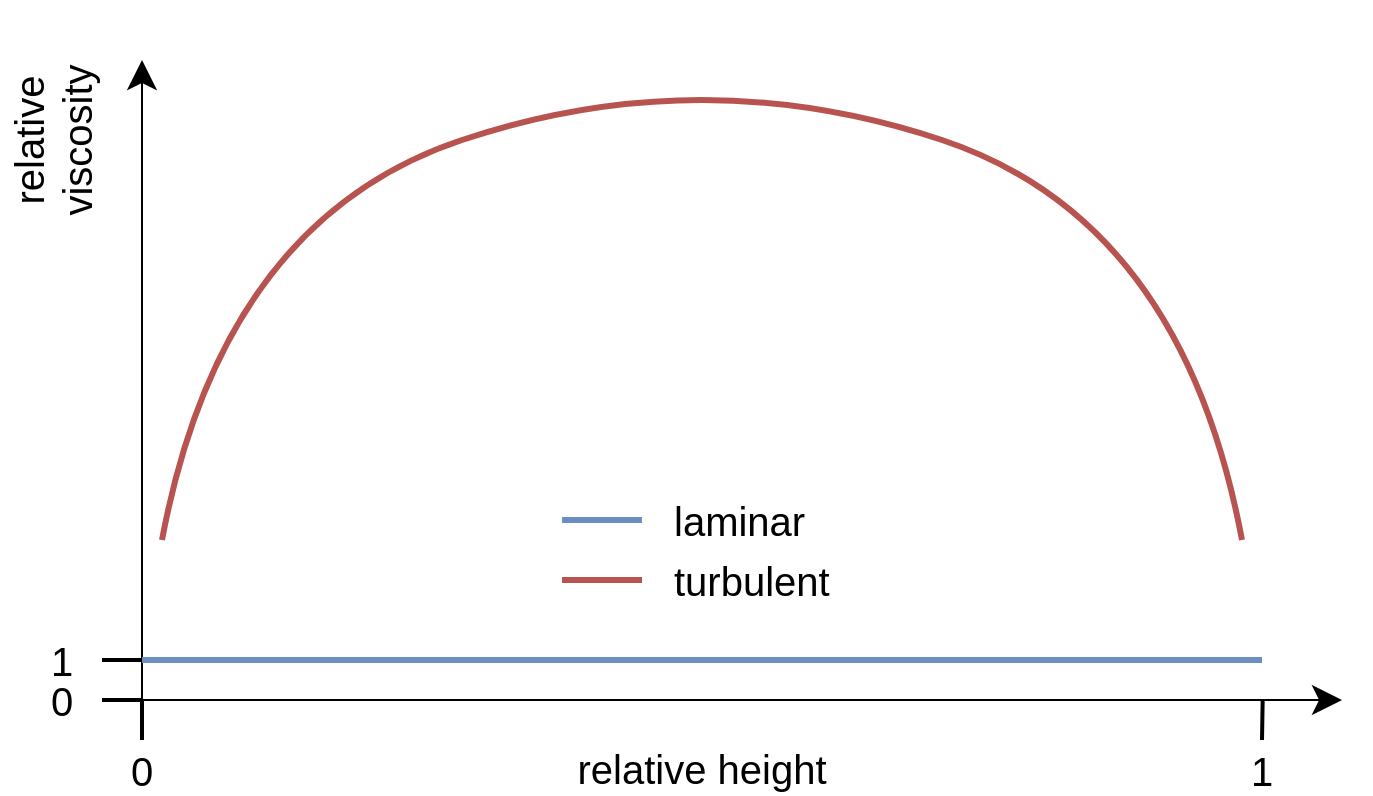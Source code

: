 <mxfile version="14.5.1" type="device"><diagram id="cfe45Z1RAnO_dBpLqvY-" name="Page-1"><mxGraphModel dx="922" dy="717" grid="1" gridSize="10" guides="1" tooltips="1" connect="1" arrows="1" fold="1" page="1" pageScale="1" pageWidth="827" pageHeight="1169" math="0" shadow="0"><root><mxCell id="0"/><mxCell id="1" parent="0"/><mxCell id="sadTvh-HkQKw--LDx0qZ-3" value="" style="curved=1;endArrow=none;html=1;endFill=0;strokeWidth=3;fillColor=#f8cecc;strokeColor=#b85450;" edge="1" parent="1"><mxGeometry width="50" height="50" relative="1" as="geometry"><mxPoint x="130" y="480" as="sourcePoint"/><mxPoint x="670" y="480" as="targetPoint"/><Array as="points"><mxPoint x="160" y="320"/><mxPoint x="400" y="240"/><mxPoint x="640" y="320"/></Array></mxGeometry></mxCell><mxCell id="sadTvh-HkQKw--LDx0qZ-4" value="" style="endArrow=classic;html=1;endFill=1;endSize=12;" edge="1" parent="1"><mxGeometry width="50" height="50" relative="1" as="geometry"><mxPoint x="120" y="560" as="sourcePoint"/><mxPoint x="720" y="560" as="targetPoint"/></mxGeometry></mxCell><mxCell id="sadTvh-HkQKw--LDx0qZ-5" value="" style="endArrow=none;html=1;endFill=0;startSize=12;startArrow=classic;startFill=1;" edge="1" parent="1"><mxGeometry width="50" height="50" relative="1" as="geometry"><mxPoint x="120" y="240" as="sourcePoint"/><mxPoint x="120" y="560" as="targetPoint"/></mxGeometry></mxCell><mxCell id="sadTvh-HkQKw--LDx0qZ-6" value="relative height" style="text;html=1;strokeColor=none;fillColor=none;align=center;verticalAlign=middle;whiteSpace=wrap;rounded=0;fontSize=20;" vertex="1" parent="1"><mxGeometry x="330" y="584" width="140" height="20" as="geometry"/></mxCell><mxCell id="sadTvh-HkQKw--LDx0qZ-9" value="relative &lt;br&gt;viscosity" style="text;html=1;strokeColor=none;fillColor=none;align=center;verticalAlign=middle;whiteSpace=wrap;rounded=0;fontSize=20;rotation=270;" vertex="1" parent="1"><mxGeometry x="5" y="255" width="140" height="50" as="geometry"/></mxCell><mxCell id="sadTvh-HkQKw--LDx0qZ-10" value="" style="endArrow=none;html=1;strokeWidth=2;fontSize=20;" edge="1" parent="1"><mxGeometry width="50" height="50" relative="1" as="geometry"><mxPoint x="120" y="560" as="sourcePoint"/><mxPoint x="120" y="580" as="targetPoint"/></mxGeometry></mxCell><mxCell id="sadTvh-HkQKw--LDx0qZ-11" value="" style="endArrow=none;html=1;strokeWidth=2;fontSize=20;" edge="1" parent="1"><mxGeometry width="50" height="50" relative="1" as="geometry"><mxPoint x="680.337" y="560" as="sourcePoint"/><mxPoint x="680.003" y="580" as="targetPoint"/></mxGeometry></mxCell><mxCell id="sadTvh-HkQKw--LDx0qZ-12" value="1" style="text;html=1;strokeColor=none;fillColor=none;align=center;verticalAlign=middle;whiteSpace=wrap;rounded=0;fontSize=20;" vertex="1" parent="1"><mxGeometry x="660" y="585" width="40" height="20" as="geometry"/></mxCell><mxCell id="sadTvh-HkQKw--LDx0qZ-13" value="0" style="text;html=1;strokeColor=none;fillColor=none;align=center;verticalAlign=middle;whiteSpace=wrap;rounded=0;fontSize=20;" vertex="1" parent="1"><mxGeometry x="100" y="585" width="40" height="20" as="geometry"/></mxCell><mxCell id="sadTvh-HkQKw--LDx0qZ-14" value="0" style="text;html=1;strokeColor=none;fillColor=none;align=center;verticalAlign=middle;whiteSpace=wrap;rounded=0;fontSize=20;" vertex="1" parent="1"><mxGeometry x="60" y="550" width="40" height="20" as="geometry"/></mxCell><mxCell id="sadTvh-HkQKw--LDx0qZ-15" value="" style="endArrow=none;html=1;strokeWidth=2;fontSize=20;entryX=1;entryY=0.5;entryDx=0;entryDy=0;" edge="1" parent="1" target="sadTvh-HkQKw--LDx0qZ-14"><mxGeometry width="50" height="50" relative="1" as="geometry"><mxPoint x="120" y="560" as="sourcePoint"/><mxPoint x="130" y="590" as="targetPoint"/></mxGeometry></mxCell><mxCell id="sadTvh-HkQKw--LDx0qZ-17" value="1" style="text;html=1;strokeColor=none;fillColor=none;align=center;verticalAlign=middle;whiteSpace=wrap;rounded=0;fontSize=20;" vertex="1" parent="1"><mxGeometry x="60" y="530" width="40" height="20" as="geometry"/></mxCell><mxCell id="sadTvh-HkQKw--LDx0qZ-18" value="" style="endArrow=none;html=1;strokeWidth=2;fontSize=20;entryX=1;entryY=0.5;entryDx=0;entryDy=0;" edge="1" parent="1"><mxGeometry width="50" height="50" relative="1" as="geometry"><mxPoint x="120" y="540" as="sourcePoint"/><mxPoint x="100" y="540" as="targetPoint"/></mxGeometry></mxCell><mxCell id="sadTvh-HkQKw--LDx0qZ-21" value="laminar" style="text;html=1;strokeColor=none;fillColor=none;align=left;verticalAlign=middle;whiteSpace=wrap;rounded=0;fontSize=20;" vertex="1" parent="1"><mxGeometry x="384" y="460" width="86" height="20" as="geometry"/></mxCell><mxCell id="sadTvh-HkQKw--LDx0qZ-22" value="turbulent" style="text;html=1;strokeColor=none;fillColor=none;align=left;verticalAlign=middle;whiteSpace=wrap;rounded=0;fontSize=20;" vertex="1" parent="1"><mxGeometry x="384" y="490" width="86" height="20" as="geometry"/></mxCell><mxCell id="sadTvh-HkQKw--LDx0qZ-23" value="" style="endArrow=none;html=1;strokeWidth=3;fontSize=20;fillColor=#dae8fc;strokeColor=#6c8ebf;" edge="1" parent="1"><mxGeometry width="50" height="50" relative="1" as="geometry"><mxPoint x="330" y="470" as="sourcePoint"/><mxPoint x="370" y="470" as="targetPoint"/></mxGeometry></mxCell><mxCell id="sadTvh-HkQKw--LDx0qZ-24" value="" style="endArrow=none;html=1;strokeWidth=3;fontSize=20;fillColor=#f8cecc;strokeColor=#b85450;" edge="1" parent="1"><mxGeometry width="50" height="50" relative="1" as="geometry"><mxPoint x="330" y="500" as="sourcePoint"/><mxPoint x="370" y="500" as="targetPoint"/></mxGeometry></mxCell><mxCell id="sadTvh-HkQKw--LDx0qZ-25" value="" style="endArrow=none;html=1;strokeWidth=3;fontSize=20;fillColor=#dae8fc;strokeColor=#6c8ebf;" edge="1" parent="1"><mxGeometry width="50" height="50" relative="1" as="geometry"><mxPoint x="120" y="540" as="sourcePoint"/><mxPoint x="680" y="540" as="targetPoint"/></mxGeometry></mxCell></root></mxGraphModel></diagram></mxfile>